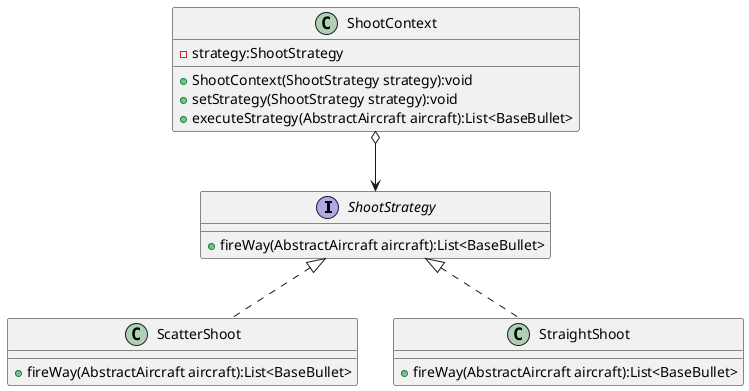 @startuml
'https://plantuml.com/class-diagram

interface ShootStrategy {
   + fireWay(AbstractAircraft aircraft):List<BaseBullet>
}

class ShootContext{
    - strategy:ShootStrategy
    + ShootContext(ShootStrategy strategy):void
    + setStrategy(ShootStrategy strategy):void
    + executeStrategy(AbstractAircraft aircraft):List<BaseBullet>
}

ShootContext  o--> ShootStrategy
ShootStrategy  <|.. ScatterShoot
ShootStrategy <|.. StraightShoot

class ScatterShoot {
   + fireWay(AbstractAircraft aircraft):List<BaseBullet>
}

class StraightShoot {
   + fireWay(AbstractAircraft aircraft):List<BaseBullet>
}

@enduml